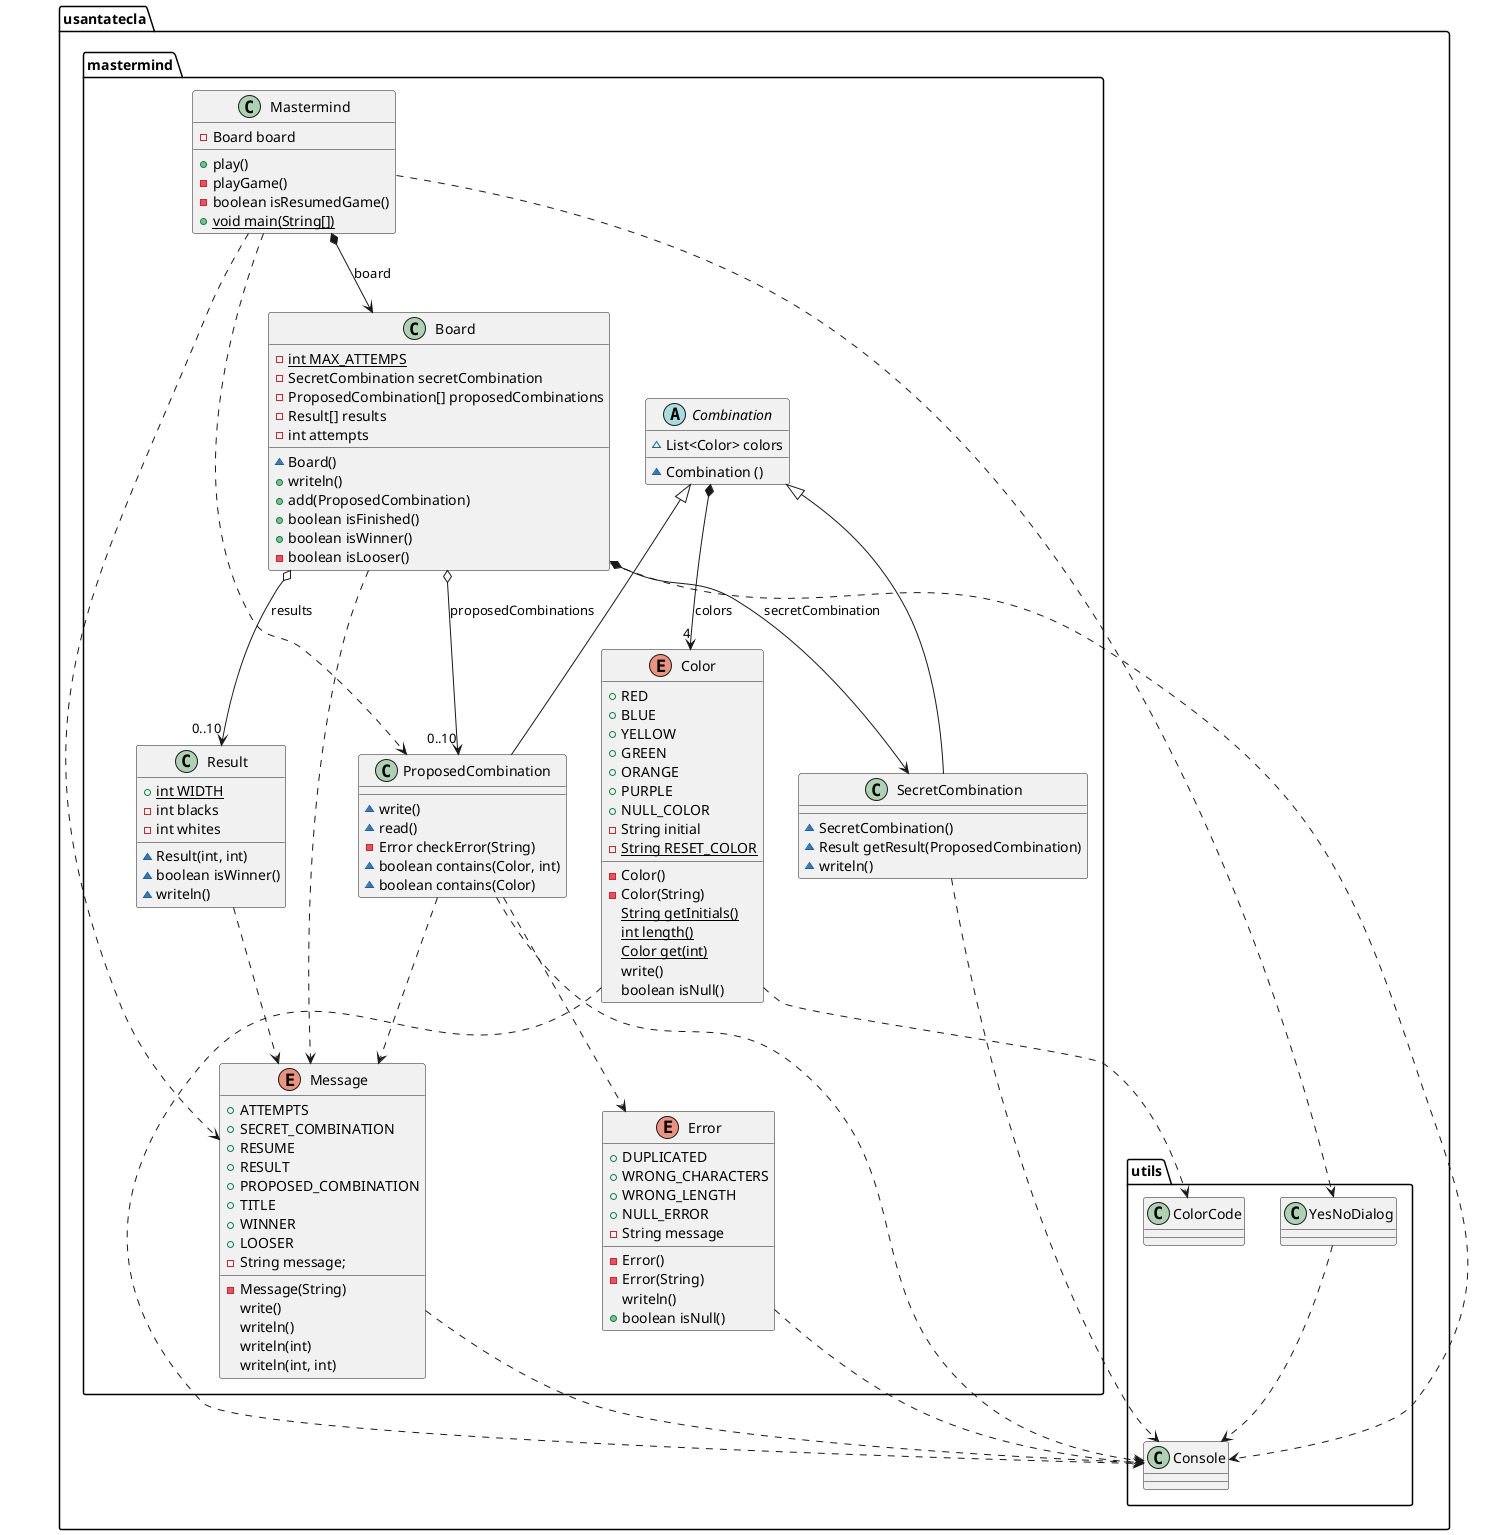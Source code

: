 @startuml mastermind
package usantatecla.mastermind {
class Mastermind {
	- Board board
	+ play()
	- playGame()
	- boolean isResumedGame()
	+ {static} void main(String[])
}


class Board {
  - {static} int MAX_ATTEMPS
  - SecretCombination secretCombination
  - ProposedCombination[] proposedCombinations
  - Result[] results 
  - int attempts
  ~ Board()
  + writeln()
  + add(ProposedCombination)
  + boolean isFinished()
  + boolean isWinner()
  - boolean isLooser()
}

abstract class Combination {
	~ List<Color> colors
	~ Combination ()
}

class SecretCombination {
	~ SecretCombination()
	~ Result getResult(ProposedCombination)
	~ writeln()
}

class ProposedCombination {
	~write()
	~read()
	- Error checkError(String)
	~ boolean contains(Color, int)
	~ boolean contains(Color)
}

class Result{
	+ {static} int WIDTH
	- int blacks
	- int whites
	~ Result(int, int)
	~ boolean isWinner()
	~ writeln()
}

enum Color {
	+ RED
	+ BLUE
	+ YELLOW
	+ GREEN
	+ ORANGE
	+ PURPLE
	+ NULL_COLOR
	- String initial
	- {static} String RESET_COLOR
	- Color()
	- Color(String)
	{static} String getInitials()
	{static} int length()
	{static} Color get(int)
	write()
	boolean isNull()
}

enum Error {
	+ DUPLICATED
	+ WRONG_CHARACTERS
	+ WRONG_LENGTH
	+ NULL_ERROR
	- String message
	- Error()
	- Error(String)
	writeln()
	+ boolean isNull()
}

enum Message {
	+ ATTEMPTS
	+ SECRET_COMBINATION
	+ RESUME
	+ RESULT
	+ PROPOSED_COMBINATION
	+ TITLE
	+ WINNER
	+ LOOSER
	- String message;
	- Message(String)
	write()
	writeln()
	writeln(int)
	writeln(int, int)
}



Mastermind *-down-> Board : board
Mastermind .down.> ProposedCombination
Board *-down-> SecretCombination : secretCombination
Board o-down-> "0..10" ProposedCombination : proposedCombinations
Board o-down-> "0..10" Result : results

Combination *-down-> "4" Color : colors
Combination <|-down- SecretCombination
Combination <|-down- ProposedCombination
ProposedCombination .down.> Error


Mastermind .down.> Message
Board .down.> Message
ProposedCombination .down.> Message
Result .down.> Message

}

package usantatecla.utils {

class Console {


}

class YesNoDialog {

}

}

YesNoDialog .down.> Console
Board .down.> Console
Color .down.> Console
Color .down.> usantatecla.utils.ColorCode
Error .down.> Console
Message .down.> Console
ProposedCombination .down.> Console
SecretCombination .down.> Console
Mastermind .down.> YesNoDialog
@enduml

@startuml usantatecla.utils
class  usantatecla.utils.ClosedInterval{
- min: int
- max: int
+ ClosedInterval(int, int)
+ includes(int): boolean
}

class  usantatecla.utils.Console{
- bufferedReader: BufferedReader
+ Console()
+ write(char): void
+ write(String): void
+ readInt(String): int
+ readChar(String): char
- writeError(String): void
+ writeln(String): void
+ writeln(int): void
+ writeln(): void
+ readString(String): String
}
usantatecla.utils.Console *-down-> java.io.BufferedReader

class  usantatecla.utils.WithConsoleView{
# console: Console
# WithConsoleView()
}
usantatecla.utils.WithConsoleView *-down-> usantatecla.utils.Console

class  usantatecla.utils.YesNoDialog{
- {static} AFIRMATIVE: char
- {static} NEGATIVE: char
- {static} QUESTION: String
- {static} MESSAGE: String
+ YesNoDialog()
+ read(String): boolean
- {static} isAfirmative(char): boolean
- {static} isNegative(char): boolean
}

class  usantatecla.utils.ColorCode{
	+ RED
    + BLUE
    + YELLOW
    + GREEN
    + ORANGE
    + PURPLE
    + RESET_COLOR
    - color: String
    ColorCode(String)
    + getColor(): String 
    + {static} getColorByIndex(int): String 
}

usantatecla.utils.WithConsoleView <|-down- usantatecla.utils.YesNoDialog
@enduml

